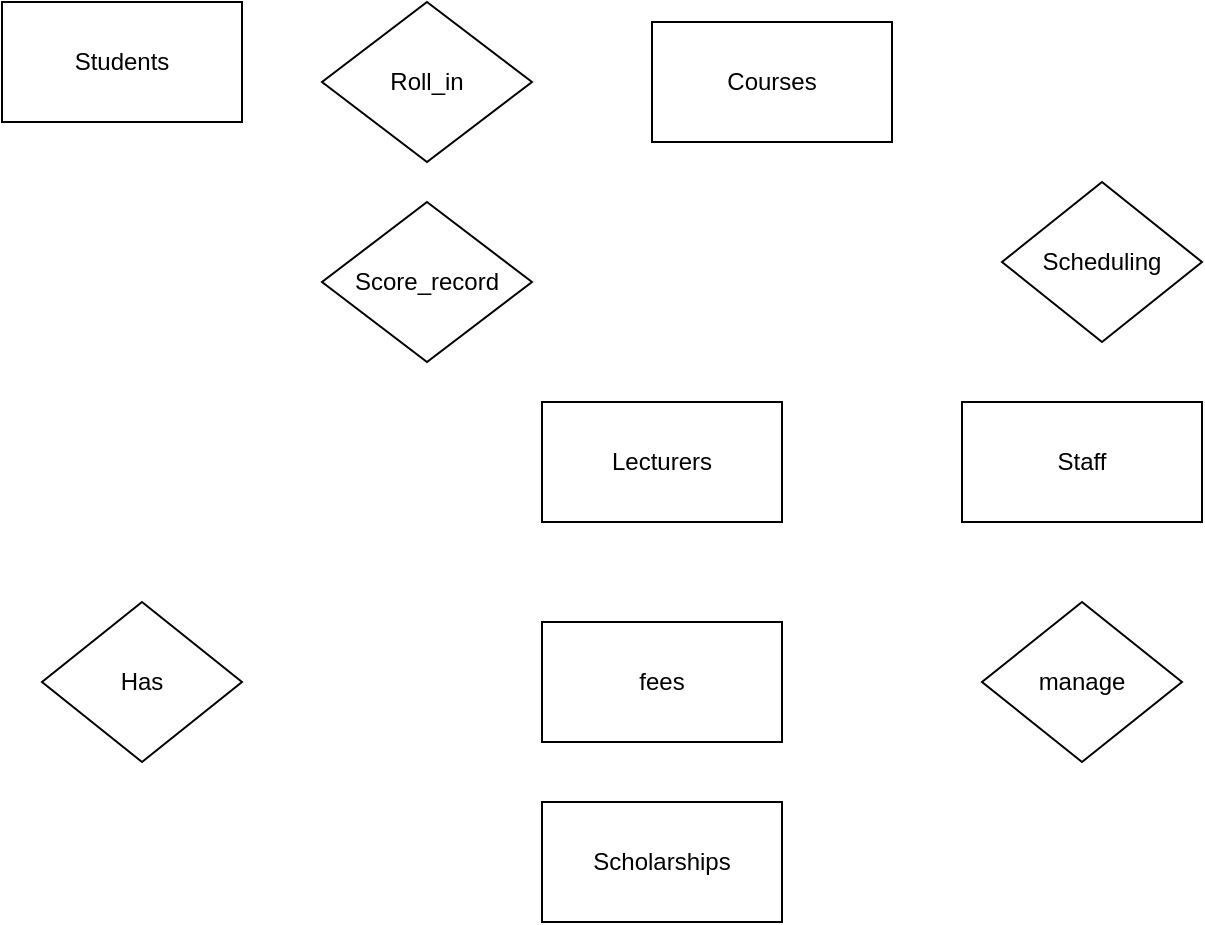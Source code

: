 <mxfile version="10.7.5" type="device"><diagram id="VtIDdDY0OA9iTysN6Mvg" name="Page-1"><mxGraphModel dx="836" dy="482" grid="1" gridSize="10" guides="1" tooltips="1" connect="1" arrows="1" fold="1" page="1" pageScale="1" pageWidth="850" pageHeight="1100" math="0" shadow="0"><root><mxCell id="0"/><mxCell id="1" parent="0"/><mxCell id="YmMATUu3jop5N4V1wkjC-1" value="Students" style="rounded=0;whiteSpace=wrap;html=1;" vertex="1" parent="1"><mxGeometry x="100" y="90" width="120" height="60" as="geometry"/></mxCell><mxCell id="YmMATUu3jop5N4V1wkjC-2" value="Courses" style="rounded=0;whiteSpace=wrap;html=1;" vertex="1" parent="1"><mxGeometry x="425" y="100" width="120" height="60" as="geometry"/></mxCell><mxCell id="YmMATUu3jop5N4V1wkjC-4" value="Score_record" style="rhombus;whiteSpace=wrap;html=1;" vertex="1" parent="1"><mxGeometry x="260" y="190" width="105" height="80" as="geometry"/></mxCell><mxCell id="YmMATUu3jop5N4V1wkjC-5" value="Roll_in" style="rhombus;whiteSpace=wrap;html=1;" vertex="1" parent="1"><mxGeometry x="260" y="90" width="105" height="80" as="geometry"/></mxCell><mxCell id="YmMATUu3jop5N4V1wkjC-6" value="Lecturers" style="rounded=0;whiteSpace=wrap;html=1;" vertex="1" parent="1"><mxGeometry x="370" y="290" width="120" height="60" as="geometry"/></mxCell><mxCell id="YmMATUu3jop5N4V1wkjC-7" value="Staff" style="rounded=0;whiteSpace=wrap;html=1;" vertex="1" parent="1"><mxGeometry x="580" y="290" width="120" height="60" as="geometry"/></mxCell><mxCell id="YmMATUu3jop5N4V1wkjC-10" value="Scheduling" style="rhombus;whiteSpace=wrap;html=1;" vertex="1" parent="1"><mxGeometry x="600" y="180" width="100" height="80" as="geometry"/></mxCell><mxCell id="YmMATUu3jop5N4V1wkjC-11" value="fees" style="rounded=0;whiteSpace=wrap;html=1;" vertex="1" parent="1"><mxGeometry x="370" y="400" width="120" height="60" as="geometry"/></mxCell><mxCell id="YmMATUu3jop5N4V1wkjC-12" value="Has" style="rhombus;whiteSpace=wrap;html=1;" vertex="1" parent="1"><mxGeometry x="120" y="390" width="100" height="80" as="geometry"/></mxCell><mxCell id="YmMATUu3jop5N4V1wkjC-13" value="manage" style="rhombus;whiteSpace=wrap;html=1;" vertex="1" parent="1"><mxGeometry x="590" y="390" width="100" height="80" as="geometry"/></mxCell><mxCell id="YmMATUu3jop5N4V1wkjC-14" value="&lt;div&gt;Scholarships&lt;/div&gt;" style="rounded=0;whiteSpace=wrap;html=1;" vertex="1" parent="1"><mxGeometry x="370" y="490" width="120" height="60" as="geometry"/></mxCell></root></mxGraphModel></diagram></mxfile>